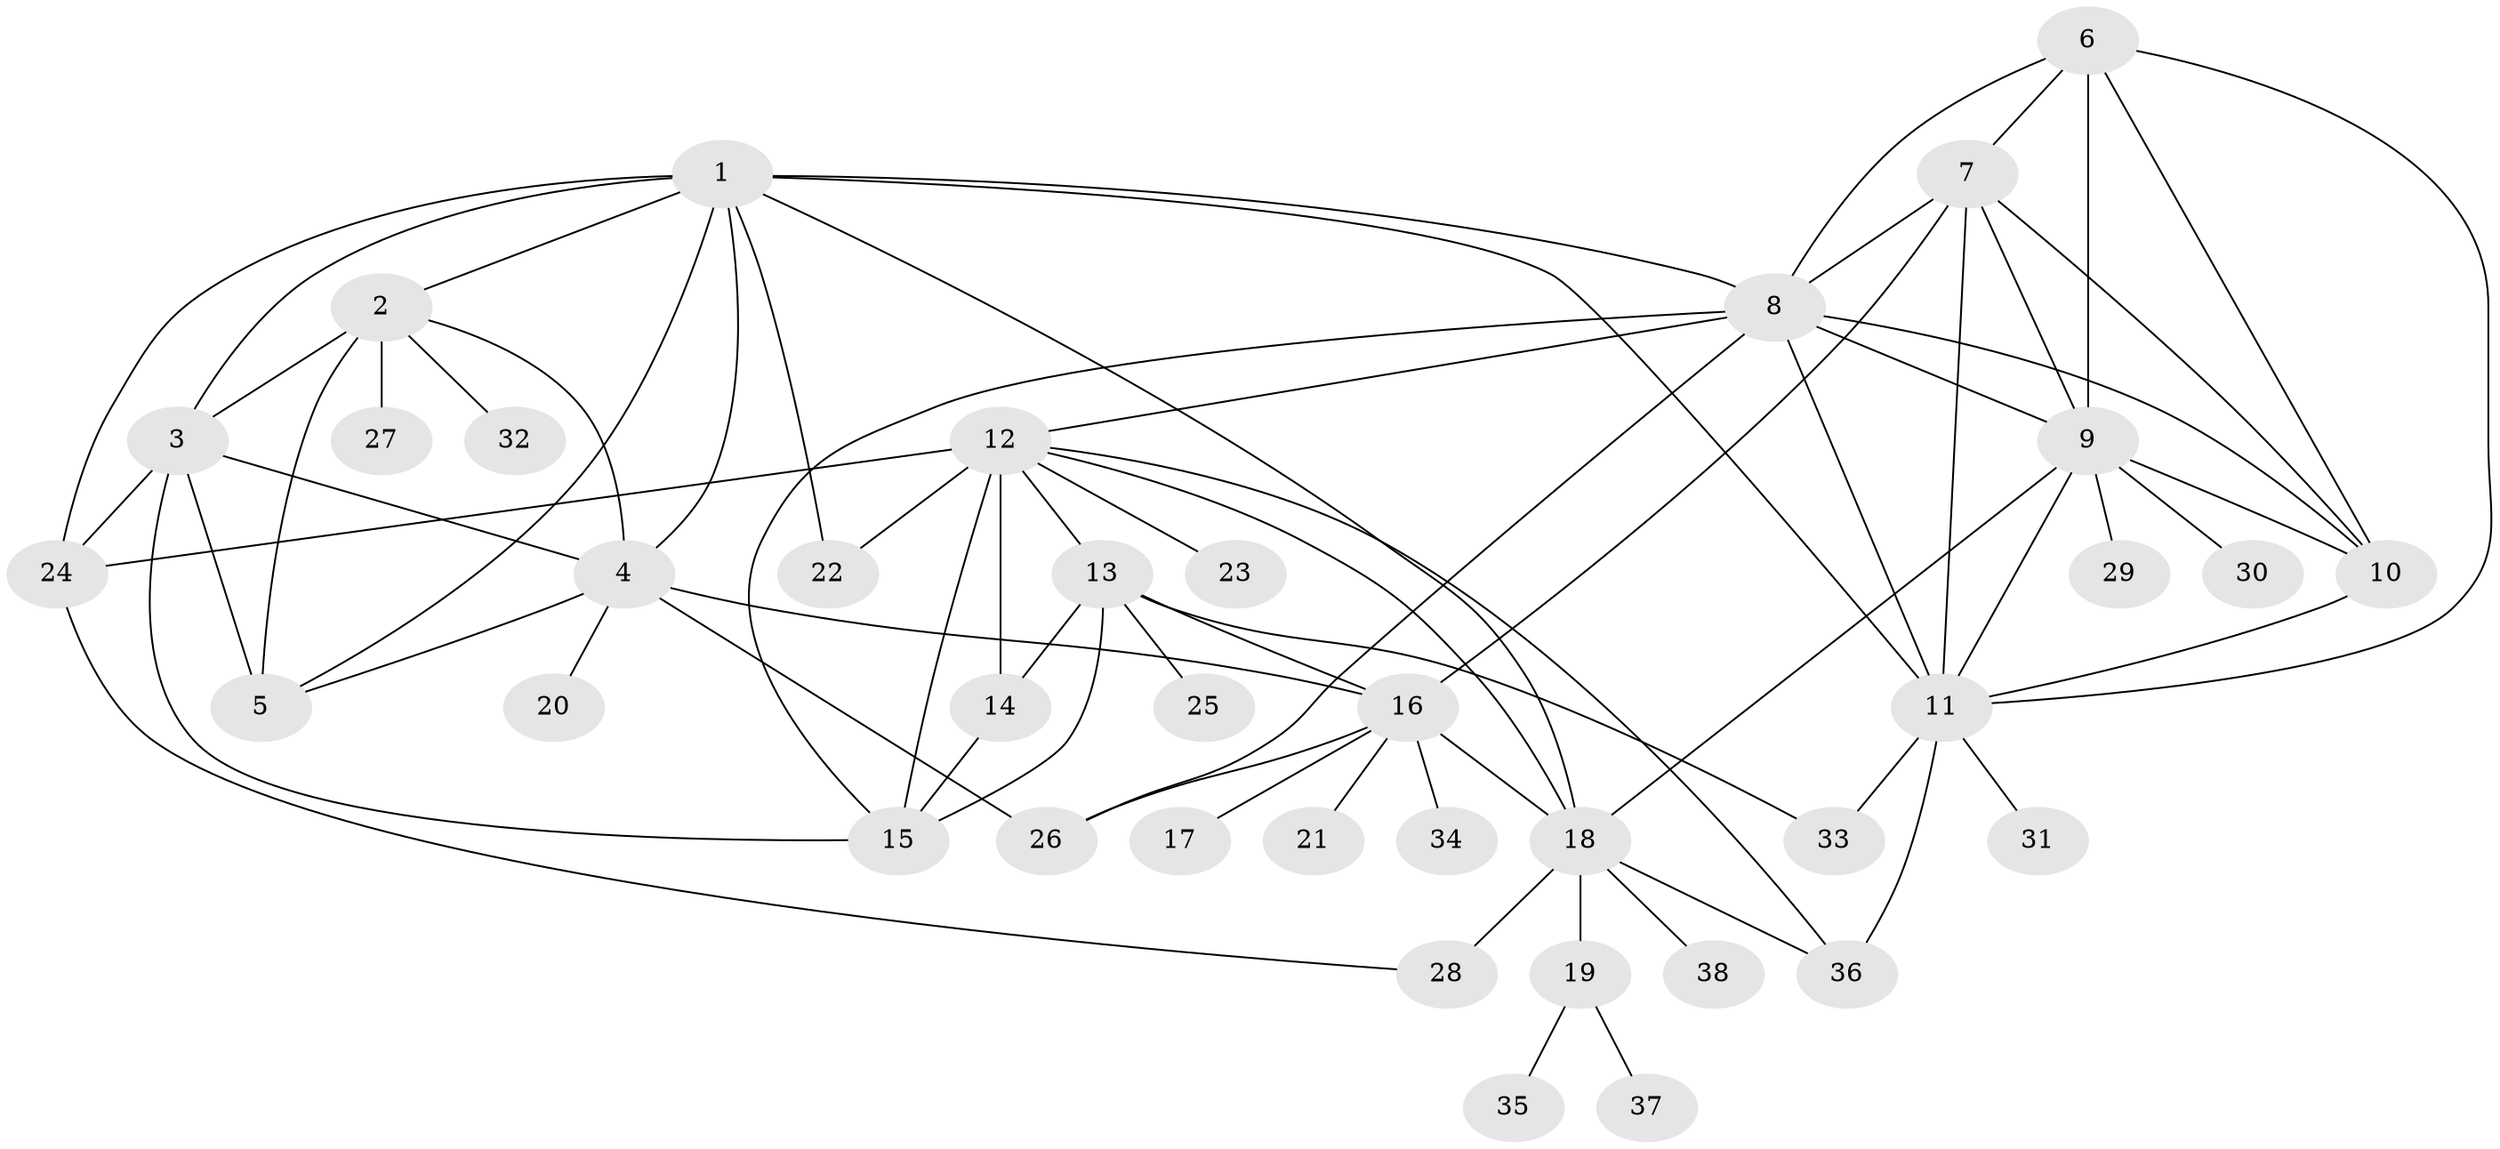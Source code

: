 // original degree distribution, {12: 0.015873015873015872, 10: 0.047619047619047616, 7: 0.03968253968253968, 5: 0.023809523809523808, 9: 0.03968253968253968, 14: 0.007936507936507936, 6: 0.023809523809523808, 11: 0.007936507936507936, 8: 0.031746031746031744, 2: 0.1349206349206349, 1: 0.5634920634920635, 3: 0.05555555555555555, 4: 0.007936507936507936}
// Generated by graph-tools (version 1.1) at 2025/52/03/04/25 22:52:50]
// undirected, 38 vertices, 73 edges
graph export_dot {
  node [color=gray90,style=filled];
  1;
  2;
  3;
  4;
  5;
  6;
  7;
  8;
  9;
  10;
  11;
  12;
  13;
  14;
  15;
  16;
  17;
  18;
  19;
  20;
  21;
  22;
  23;
  24;
  25;
  26;
  27;
  28;
  29;
  30;
  31;
  32;
  33;
  34;
  35;
  36;
  37;
  38;
  1 -- 2 [weight=1.0];
  1 -- 3 [weight=2.0];
  1 -- 4 [weight=1.0];
  1 -- 5 [weight=1.0];
  1 -- 8 [weight=1.0];
  1 -- 11 [weight=1.0];
  1 -- 18 [weight=1.0];
  1 -- 22 [weight=1.0];
  1 -- 24 [weight=1.0];
  2 -- 3 [weight=2.0];
  2 -- 4 [weight=1.0];
  2 -- 5 [weight=1.0];
  2 -- 27 [weight=1.0];
  2 -- 32 [weight=1.0];
  3 -- 4 [weight=2.0];
  3 -- 5 [weight=5.0];
  3 -- 15 [weight=1.0];
  3 -- 24 [weight=1.0];
  4 -- 5 [weight=1.0];
  4 -- 16 [weight=1.0];
  4 -- 20 [weight=1.0];
  4 -- 26 [weight=1.0];
  6 -- 7 [weight=1.0];
  6 -- 8 [weight=1.0];
  6 -- 9 [weight=6.0];
  6 -- 10 [weight=1.0];
  6 -- 11 [weight=1.0];
  7 -- 8 [weight=1.0];
  7 -- 9 [weight=1.0];
  7 -- 10 [weight=1.0];
  7 -- 11 [weight=1.0];
  7 -- 16 [weight=1.0];
  8 -- 9 [weight=1.0];
  8 -- 10 [weight=1.0];
  8 -- 11 [weight=1.0];
  8 -- 12 [weight=1.0];
  8 -- 15 [weight=1.0];
  8 -- 26 [weight=1.0];
  9 -- 10 [weight=1.0];
  9 -- 11 [weight=1.0];
  9 -- 18 [weight=1.0];
  9 -- 29 [weight=1.0];
  9 -- 30 [weight=1.0];
  10 -- 11 [weight=1.0];
  11 -- 31 [weight=1.0];
  11 -- 33 [weight=2.0];
  11 -- 36 [weight=1.0];
  12 -- 13 [weight=3.0];
  12 -- 14 [weight=3.0];
  12 -- 15 [weight=3.0];
  12 -- 18 [weight=1.0];
  12 -- 22 [weight=3.0];
  12 -- 23 [weight=1.0];
  12 -- 24 [weight=2.0];
  12 -- 36 [weight=1.0];
  13 -- 14 [weight=1.0];
  13 -- 15 [weight=1.0];
  13 -- 16 [weight=1.0];
  13 -- 25 [weight=1.0];
  13 -- 33 [weight=1.0];
  14 -- 15 [weight=1.0];
  16 -- 17 [weight=6.0];
  16 -- 18 [weight=1.0];
  16 -- 21 [weight=1.0];
  16 -- 26 [weight=1.0];
  16 -- 34 [weight=3.0];
  18 -- 19 [weight=5.0];
  18 -- 28 [weight=2.0];
  18 -- 36 [weight=1.0];
  18 -- 38 [weight=3.0];
  19 -- 35 [weight=1.0];
  19 -- 37 [weight=1.0];
  24 -- 28 [weight=1.0];
}
